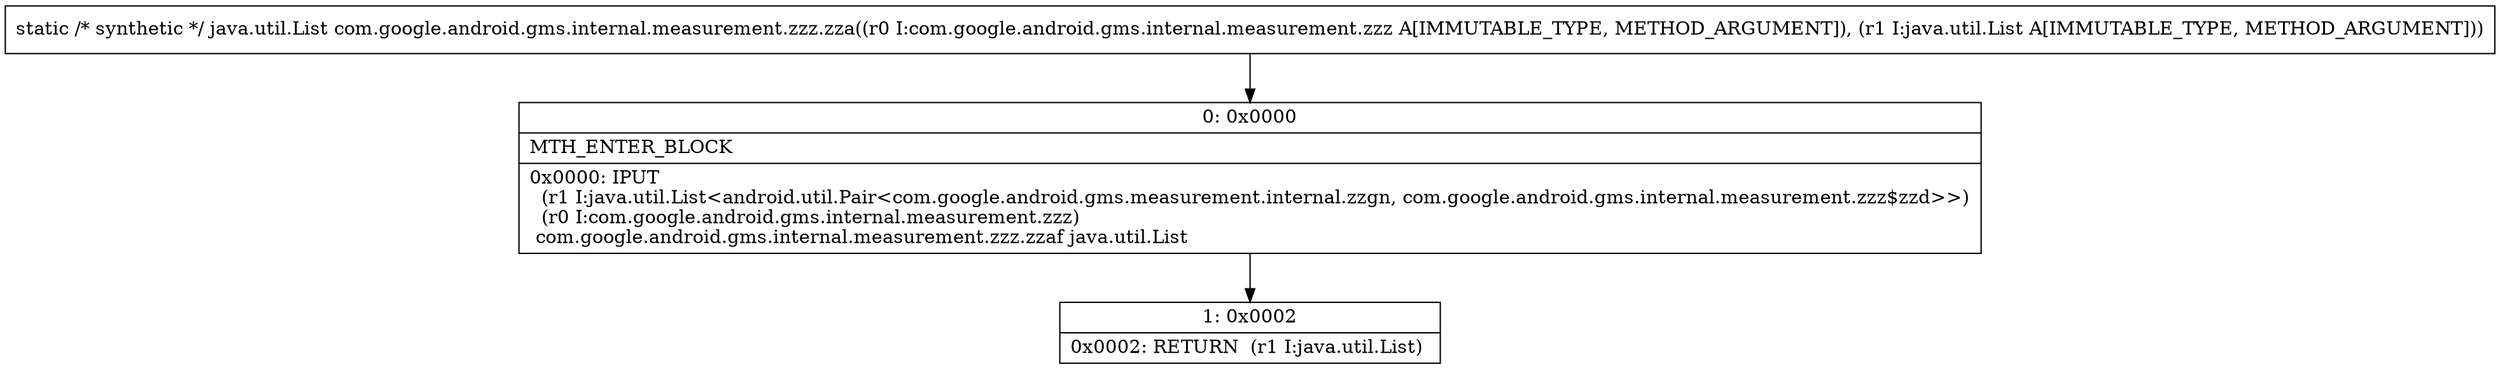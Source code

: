 digraph "CFG forcom.google.android.gms.internal.measurement.zzz.zza(Lcom\/google\/android\/gms\/internal\/measurement\/zzz;Ljava\/util\/List;)Ljava\/util\/List;" {
Node_0 [shape=record,label="{0\:\ 0x0000|MTH_ENTER_BLOCK\l|0x0000: IPUT  \l  (r1 I:java.util.List\<android.util.Pair\<com.google.android.gms.measurement.internal.zzgn, com.google.android.gms.internal.measurement.zzz$zzd\>\>)\l  (r0 I:com.google.android.gms.internal.measurement.zzz)\l com.google.android.gms.internal.measurement.zzz.zzaf java.util.List \l}"];
Node_1 [shape=record,label="{1\:\ 0x0002|0x0002: RETURN  (r1 I:java.util.List) \l}"];
MethodNode[shape=record,label="{static \/* synthetic *\/ java.util.List com.google.android.gms.internal.measurement.zzz.zza((r0 I:com.google.android.gms.internal.measurement.zzz A[IMMUTABLE_TYPE, METHOD_ARGUMENT]), (r1 I:java.util.List A[IMMUTABLE_TYPE, METHOD_ARGUMENT])) }"];
MethodNode -> Node_0;
Node_0 -> Node_1;
}

